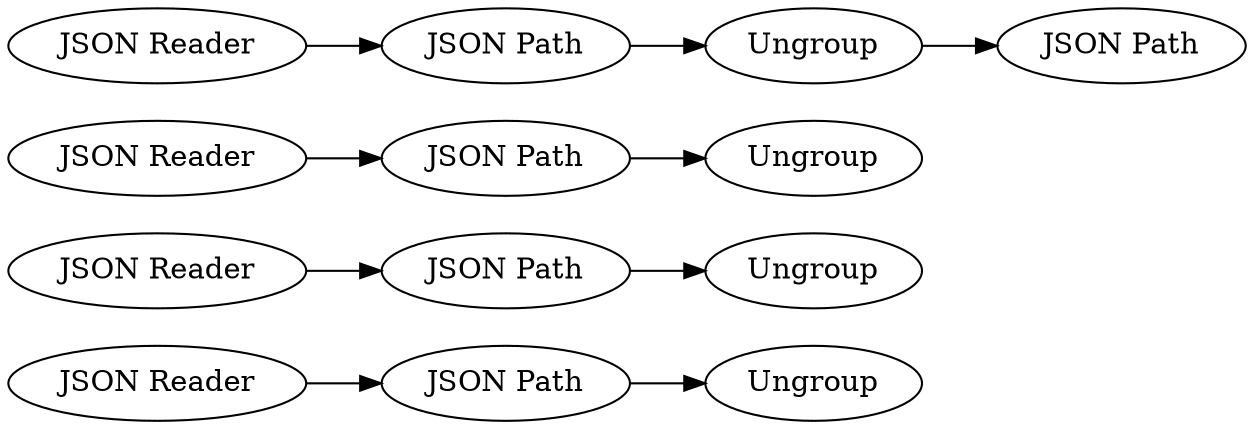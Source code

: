 digraph {
	"-699919336181638555_19" [label="JSON Path"]
	"-699919336181638555_13" [label=Ungroup]
	"-699919336181638555_8" [label="JSON Path"]
	"-699919336181638555_17" [label="JSON Reader"]
	"-699919336181638555_14" [label="JSON Path"]
	"-699919336181638555_15" [label="JSON Reader"]
	"-699919336181638555_4" [label="JSON Path"]
	"-699919336181638555_12" [label=Ungroup]
	"-699919336181638555_11" [label="JSON Path"]
	"-699919336181638555_5" [label="JSON Reader"]
	"-699919336181638555_9" [label="JSON Reader"]
	"-699919336181638555_6" [label=Ungroup]
	"-699919336181638555_18" [label=Ungroup]
	"-699919336181638555_4" -> "-699919336181638555_6"
	"-699919336181638555_6" -> "-699919336181638555_11"
	"-699919336181638555_9" -> "-699919336181638555_8"
	"-699919336181638555_17" -> "-699919336181638555_19"
	"-699919336181638555_5" -> "-699919336181638555_4"
	"-699919336181638555_14" -> "-699919336181638555_13"
	"-699919336181638555_15" -> "-699919336181638555_14"
	"-699919336181638555_8" -> "-699919336181638555_12"
	"-699919336181638555_19" -> "-699919336181638555_18"
	rankdir=LR
}
